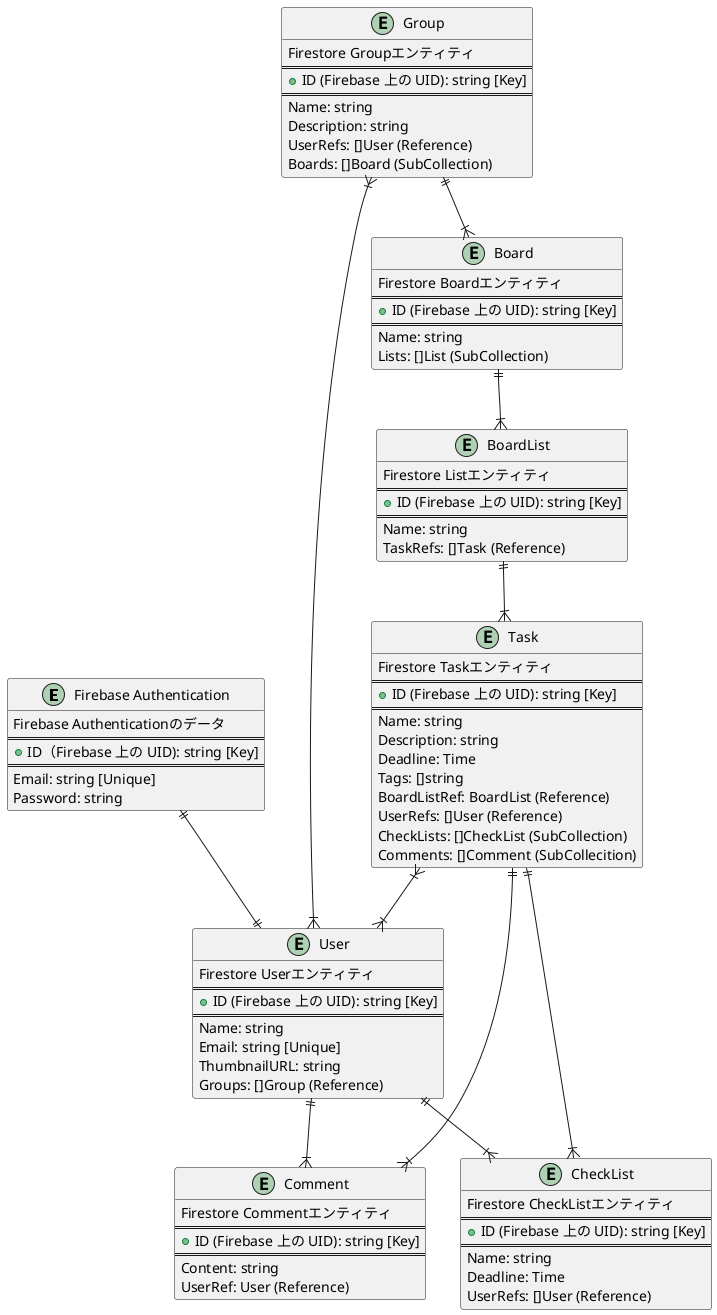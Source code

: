 @startuml firestore
' --- Entity --- '
entity "Firebase Authentication" {
  Firebase Authenticationのデータ
  ==
  + ID（Firebase 上の UID): string [Key]
  ==
  Email: string [Unique]
  Password: string
}

entity "User" {
  Firestore Userエンティティ
  ==
  + ID (Firebase 上の UID): string [Key]
  ==
  Name: string
  Email: string [Unique]
  ThumbnailURL: string
  Groups: []Group (Reference)
}

entity "Group" {
  Firestore Groupエンティティ
  ==
  + ID (Firebase 上の UID): string [Key]
  ==
  Name: string
  Description: string
  UserRefs: []User (Reference)
  Boards: []Board (SubCollection)
}

entity "Board" {
  Firestore Boardエンティティ
  ==
  + ID (Firebase 上の UID): string [Key]
  ==
  Name: string
  Lists: []List (SubCollection)
}

entity "BoardList" {
  Firestore Listエンティティ
  ==
  + ID (Firebase 上の UID): string [Key]
  ==
  Name: string
  TaskRefs: []Task (Reference)
}

entity "Task" {
  Firestore Taskエンティティ
  ==
  + ID (Firebase 上の UID): string [Key]
  ==
  Name: string
  Description: string
  Deadline: Time
  Tags: []string
  BoardListRef: BoardList (Reference)
  UserRefs: []User (Reference)
  CheckLists: []CheckList (SubCollection)
  Comments: []Comment (SubCollecition)
}

entity "CheckList" {
  Firestore CheckListエンティティ
  ==
  + ID (Firebase 上の UID): string [Key]
  ==
  Name: string
  Deadline: Time
  UserRefs: []User (Reference)
}

entity "Comment" {
  Firestore Commentエンティティ
  ==
  + ID (Firebase 上の UID): string [Key]
  ==
  Content: string
  UserRef: User (Reference)
}

' --- Relation --- '
"Firebase Authentication" ||--|| User
Board ||--|{ BoardList
BoardList ||--|{ Task
Group ||--|{ Board
Group }|--|{ User
Task ||--|{ CheckList
Task }|--|{ User
Task ||--|{ Comment
User ||--|{ CheckList
User ||--|{ Comment

@enduml
